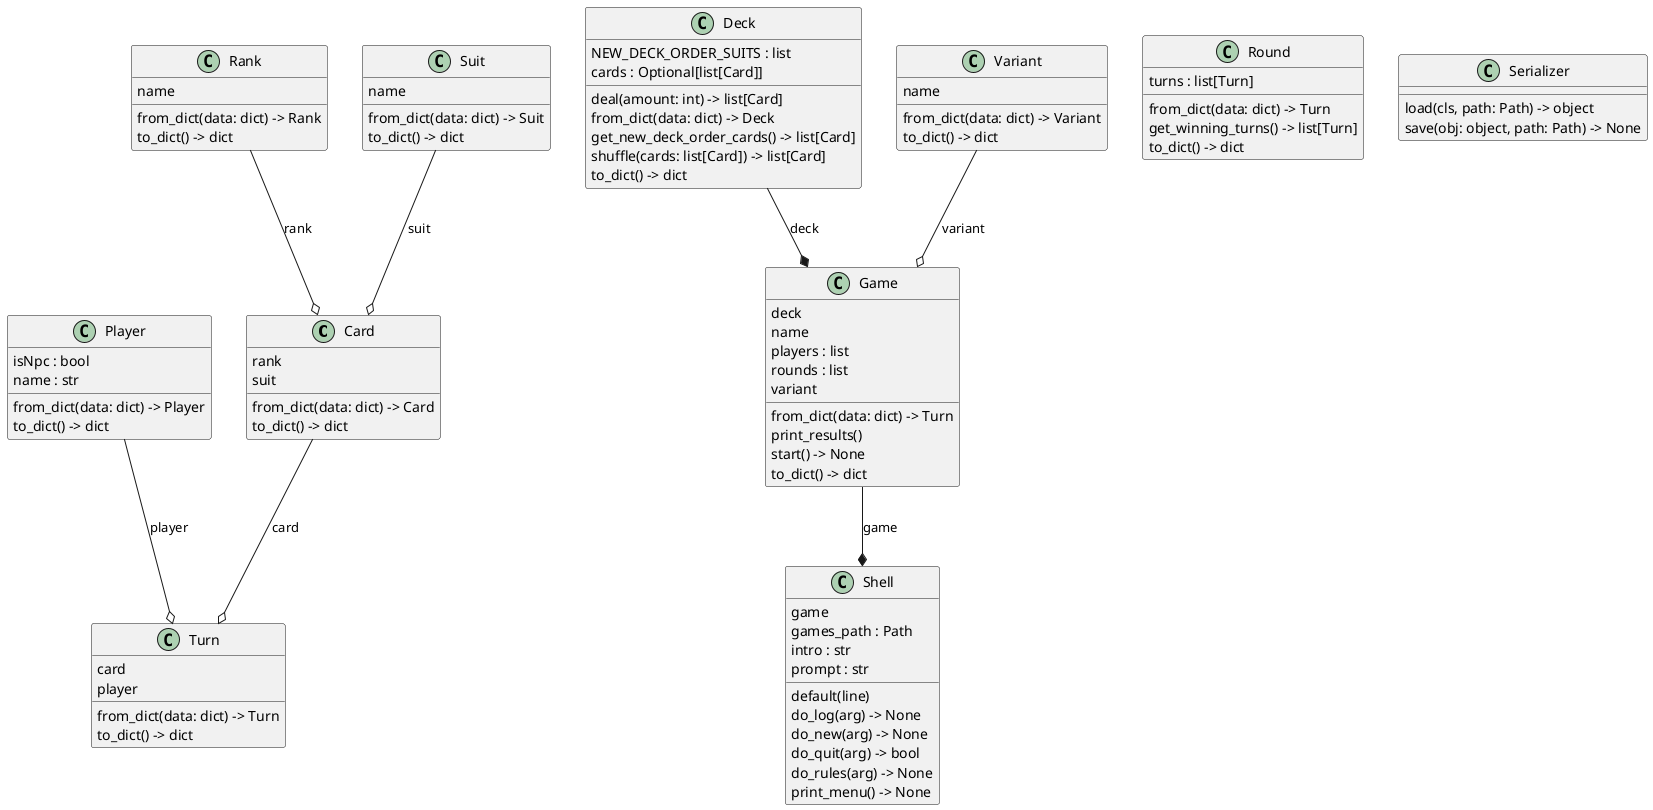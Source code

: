 @startuml classes_war
set namespaceSeparator none
class "Card" as models.card.Card {
  rank
  suit
  from_dict(data: dict) -> Card
  to_dict() -> dict
}
class "Deck" as models.deck.Deck {
  NEW_DECK_ORDER_SUITS : list
  cards : Optional[list[Card]]
  deal(amount: int) -> list[Card]
  from_dict(data: dict) -> Deck
  get_new_deck_order_cards() -> list[Card]
  shuffle(cards: list[Card]) -> list[Card]
  to_dict() -> dict
}
class "Game" as models.game.Game {
  deck
  name
  players : list
  rounds : list
  variant
  from_dict(data: dict) -> Turn
  print_results()
  start() -> None
  to_dict() -> dict
}
class "Player" as models.player.Player {
  isNpc : bool
  name : str
  from_dict(data: dict) -> Player
  to_dict() -> dict
}
class "Rank" as enums.rank.Rank {
  name
  from_dict(data: dict) -> Rank
  to_dict() -> dict
}
class "Round" as models.round.Round {
  turns : list[Turn]
  from_dict(data: dict) -> Turn
  get_winning_turns() -> list[Turn]
  to_dict() -> dict
}
class "Serializer" as utils.serializer.Serializer {
  load(cls, path: Path) -> object
  save(obj: object, path: Path) -> None
}
class "Shell" as models.shell.Shell {
  game
  games_path : Path
  intro : str
  prompt : str
  default(line)
  do_log(arg) -> None
  do_new(arg) -> None
  do_quit(arg) -> bool
  do_rules(arg) -> None
  print_menu() -> None
}
class "Suit" as enums.suit.Suit {
  name
  from_dict(data: dict) -> Suit
  to_dict() -> dict
}
class "Turn" as models.turn.Turn {
  card
  player
  from_dict(data: dict) -> Turn
  to_dict() -> dict
}
class "Variant" as enums.variant.Variant {
  name
  from_dict(data: dict) -> Variant
  to_dict() -> dict
}
models.deck.Deck --* models.game.Game : deck
models.game.Game --* models.shell.Shell : game
enums.rank.Rank --o models.card.Card : rank
enums.suit.Suit --o models.card.Card : suit
enums.variant.Variant --o models.game.Game : variant
models.card.Card --o models.turn.Turn : card
models.player.Player --o models.turn.Turn : player
@enduml
